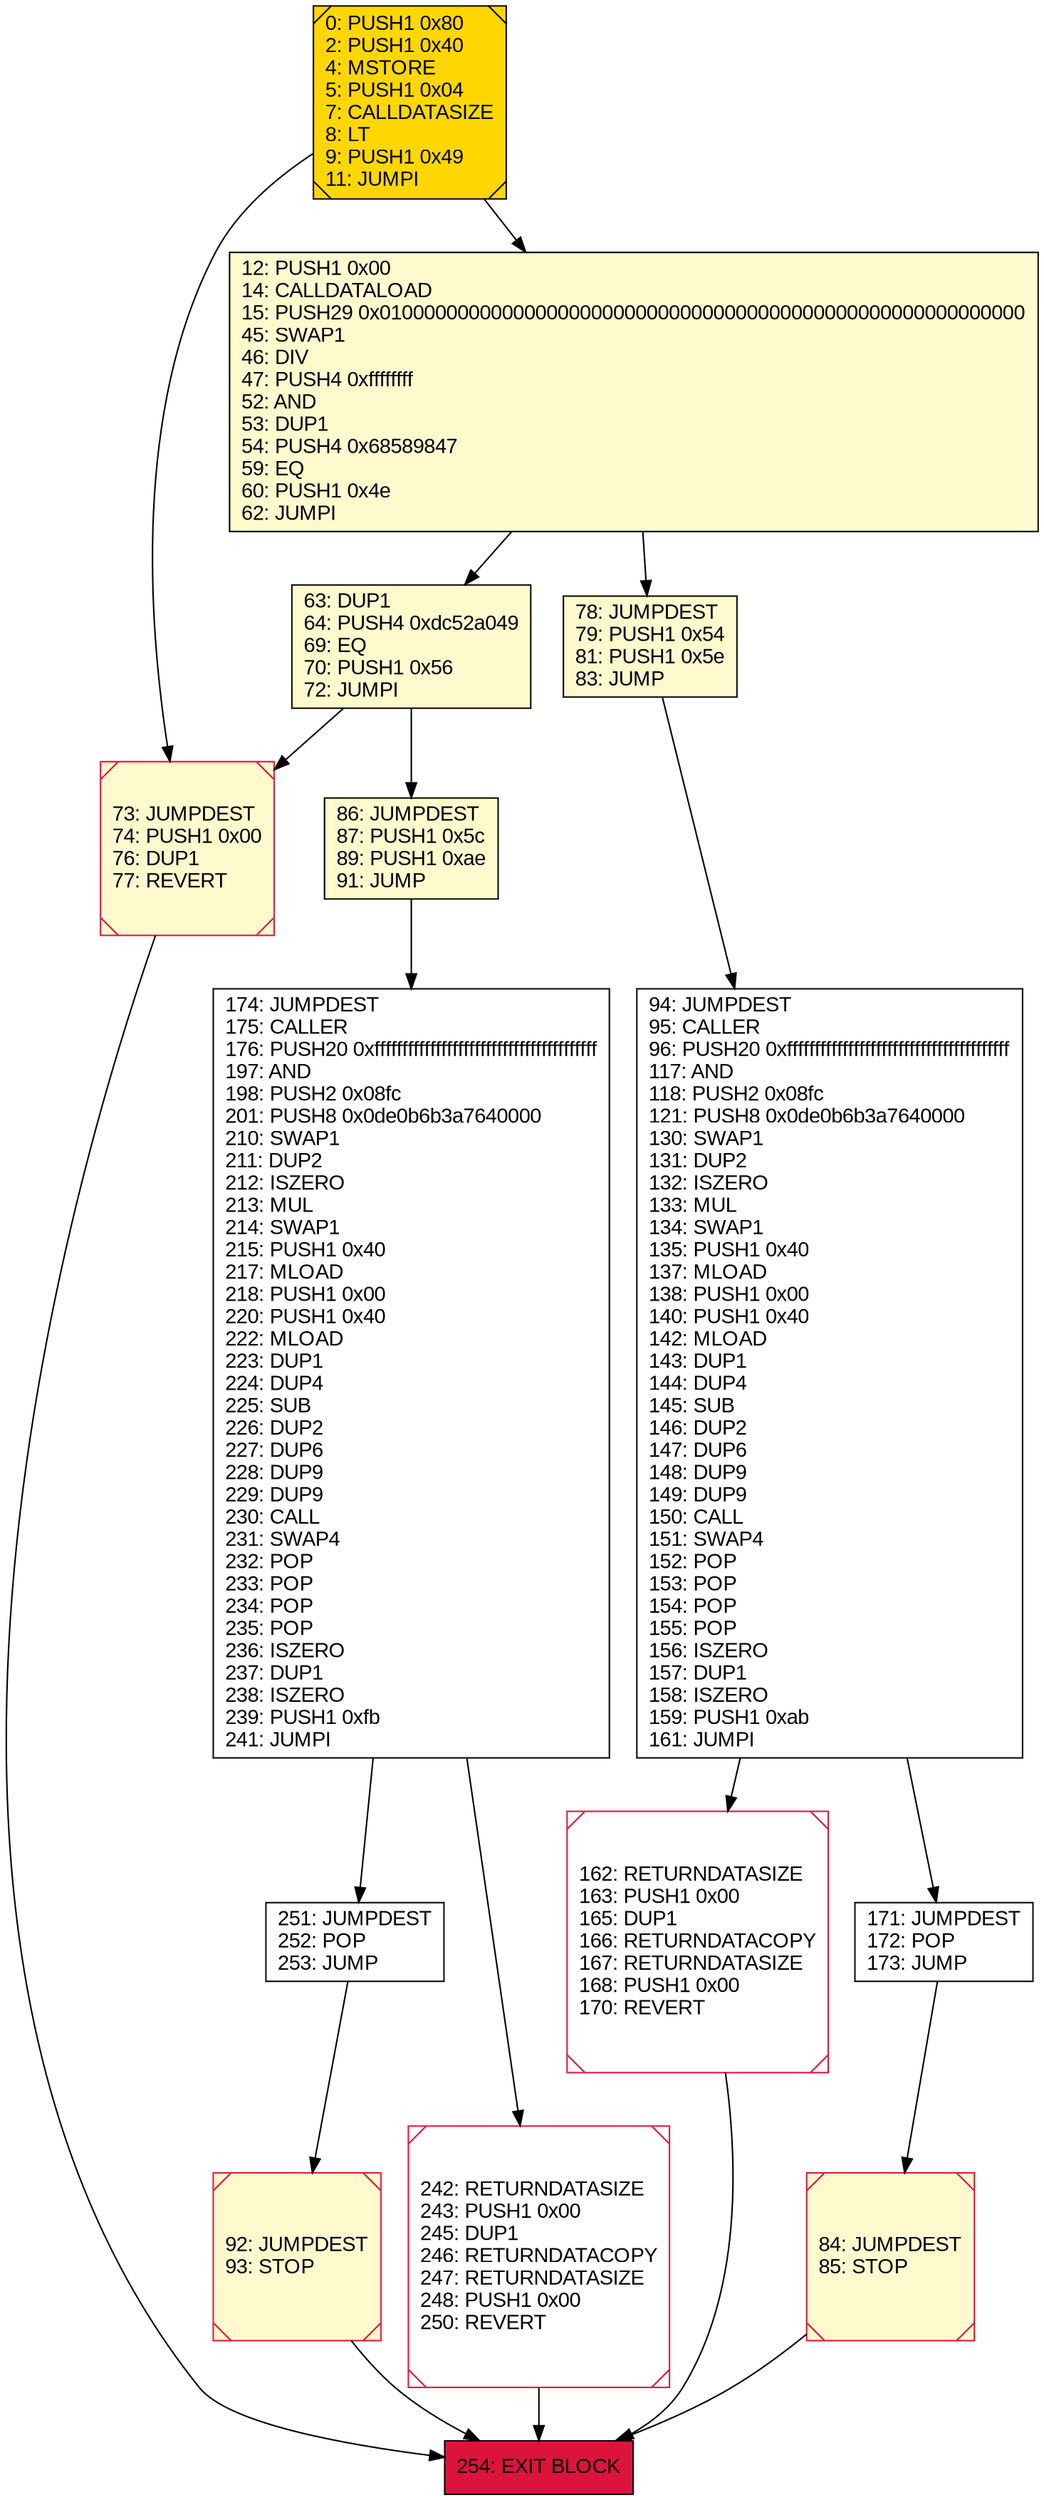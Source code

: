 digraph G {
bgcolor=transparent rankdir=UD;
node [shape=box style=filled color=black fillcolor=white fontname=arial fontcolor=black];
84 [label="84: JUMPDEST\l85: STOP\l" fillcolor=lemonchiffon shape=Msquare color=crimson ];
174 [label="174: JUMPDEST\l175: CALLER\l176: PUSH20 0xffffffffffffffffffffffffffffffffffffffff\l197: AND\l198: PUSH2 0x08fc\l201: PUSH8 0x0de0b6b3a7640000\l210: SWAP1\l211: DUP2\l212: ISZERO\l213: MUL\l214: SWAP1\l215: PUSH1 0x40\l217: MLOAD\l218: PUSH1 0x00\l220: PUSH1 0x40\l222: MLOAD\l223: DUP1\l224: DUP4\l225: SUB\l226: DUP2\l227: DUP6\l228: DUP9\l229: DUP9\l230: CALL\l231: SWAP4\l232: POP\l233: POP\l234: POP\l235: POP\l236: ISZERO\l237: DUP1\l238: ISZERO\l239: PUSH1 0xfb\l241: JUMPI\l" ];
0 [label="0: PUSH1 0x80\l2: PUSH1 0x40\l4: MSTORE\l5: PUSH1 0x04\l7: CALLDATASIZE\l8: LT\l9: PUSH1 0x49\l11: JUMPI\l" fillcolor=lemonchiffon shape=Msquare fillcolor=gold ];
86 [label="86: JUMPDEST\l87: PUSH1 0x5c\l89: PUSH1 0xae\l91: JUMP\l" fillcolor=lemonchiffon ];
92 [label="92: JUMPDEST\l93: STOP\l" fillcolor=lemonchiffon shape=Msquare color=crimson ];
242 [label="242: RETURNDATASIZE\l243: PUSH1 0x00\l245: DUP1\l246: RETURNDATACOPY\l247: RETURNDATASIZE\l248: PUSH1 0x00\l250: REVERT\l" shape=Msquare color=crimson ];
73 [label="73: JUMPDEST\l74: PUSH1 0x00\l76: DUP1\l77: REVERT\l" fillcolor=lemonchiffon shape=Msquare color=crimson ];
171 [label="171: JUMPDEST\l172: POP\l173: JUMP\l" ];
78 [label="78: JUMPDEST\l79: PUSH1 0x54\l81: PUSH1 0x5e\l83: JUMP\l" fillcolor=lemonchiffon ];
94 [label="94: JUMPDEST\l95: CALLER\l96: PUSH20 0xffffffffffffffffffffffffffffffffffffffff\l117: AND\l118: PUSH2 0x08fc\l121: PUSH8 0x0de0b6b3a7640000\l130: SWAP1\l131: DUP2\l132: ISZERO\l133: MUL\l134: SWAP1\l135: PUSH1 0x40\l137: MLOAD\l138: PUSH1 0x00\l140: PUSH1 0x40\l142: MLOAD\l143: DUP1\l144: DUP4\l145: SUB\l146: DUP2\l147: DUP6\l148: DUP9\l149: DUP9\l150: CALL\l151: SWAP4\l152: POP\l153: POP\l154: POP\l155: POP\l156: ISZERO\l157: DUP1\l158: ISZERO\l159: PUSH1 0xab\l161: JUMPI\l" ];
162 [label="162: RETURNDATASIZE\l163: PUSH1 0x00\l165: DUP1\l166: RETURNDATACOPY\l167: RETURNDATASIZE\l168: PUSH1 0x00\l170: REVERT\l" shape=Msquare color=crimson ];
12 [label="12: PUSH1 0x00\l14: CALLDATALOAD\l15: PUSH29 0x0100000000000000000000000000000000000000000000000000000000\l45: SWAP1\l46: DIV\l47: PUSH4 0xffffffff\l52: AND\l53: DUP1\l54: PUSH4 0x68589847\l59: EQ\l60: PUSH1 0x4e\l62: JUMPI\l" fillcolor=lemonchiffon ];
63 [label="63: DUP1\l64: PUSH4 0xdc52a049\l69: EQ\l70: PUSH1 0x56\l72: JUMPI\l" fillcolor=lemonchiffon ];
251 [label="251: JUMPDEST\l252: POP\l253: JUMP\l" ];
254 [label="254: EXIT BLOCK\l" fillcolor=crimson ];
86 -> 174;
12 -> 63;
78 -> 94;
162 -> 254;
12 -> 78;
174 -> 242;
0 -> 73;
171 -> 84;
94 -> 162;
63 -> 73;
73 -> 254;
251 -> 92;
92 -> 254;
242 -> 254;
94 -> 171;
63 -> 86;
174 -> 251;
0 -> 12;
84 -> 254;
}